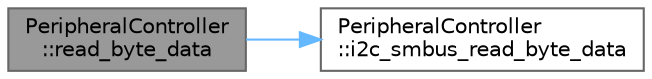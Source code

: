 digraph "PeripheralController::read_byte_data"
{
 // LATEX_PDF_SIZE
  bgcolor="transparent";
  edge [fontname=Helvetica,fontsize=10,labelfontname=Helvetica,labelfontsize=10];
  node [fontname=Helvetica,fontsize=10,shape=box,height=0.2,width=0.4];
  rankdir="LR";
  Node1 [id="Node000001",label="PeripheralController\l::read_byte_data",height=0.2,width=0.4,color="gray40", fillcolor="grey60", style="filled", fontcolor="black",tooltip="Reads a byte of data from a specific register."];
  Node1 -> Node2 [id="edge1_Node000001_Node000002",color="steelblue1",style="solid",tooltip=" "];
  Node2 [id="Node000002",label="PeripheralController\l::i2c_smbus_read_byte_data",height=0.2,width=0.4,color="grey40", fillcolor="white", style="filled",URL="$classPeripheralController.html#a74944b38fa602d38df1d7d3fd5c3e8bf",tooltip="Reads a byte of data from a specific register."];
}
